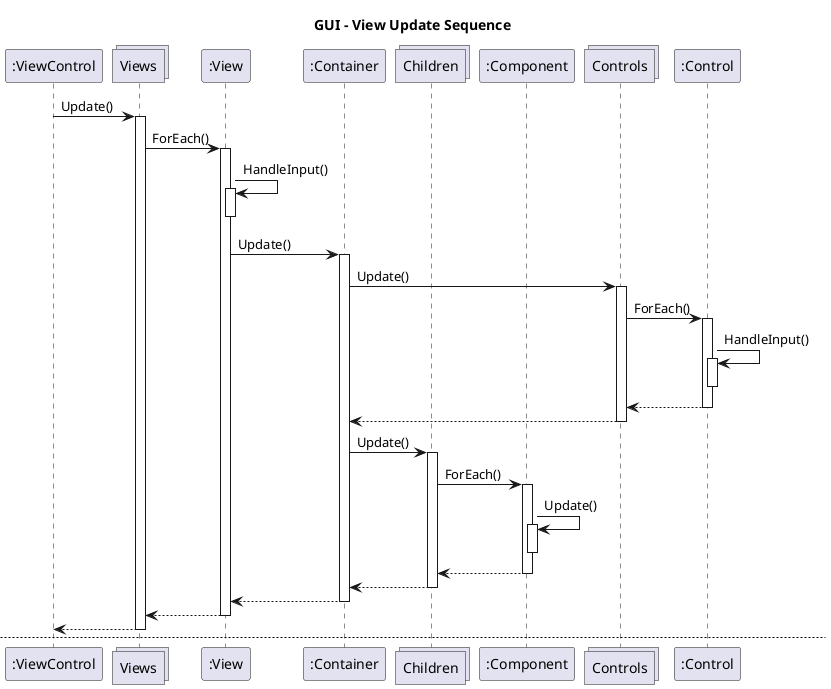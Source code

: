 @startuml ViewSequence
''''''''
'Page 1'
''''''''
title GUI - View Update Sequence

participant ":ViewControl" as ViewControl

collections "Views" as Views
participant ":View" as View

participant ":Container" as Container

collections "Children" as Components
participant ":Component" as Component

collections "Controls" as Controls
participant ":Control" as Control

ViewControl -> Views : Update()
activate Views

    Views -> View : ForEach()
    activate View

        View -> View : HandleInput()
        activate View
        deactivate View

        View -> Container : Update()
        activate Container

            Container -> Controls : Update()
            activate Controls

                Controls -> Control : ForEach()
                activate Control

                    Control -> Control : HandleInput()
                    activate Control
                    deactivate Control

                Controls <-- Control
                deactivate Control

            Container <-- Controls
            deactivate Controls

            Container -> Components : Update()
            activate Components

                Components -> Component : ForEach()
                activate Component

                    Component -> Component : Update()
                    activate Component
                    deactivate Component

                Components <-- Component
                deactivate Component

            Container <-- Components
            deactivate Components

        View <-- Container
        deactivate Container

    Views <-- View
    deactivate View

ViewControl <-- Views
deactivate Views

''''''''
'Page 2'
''''''''
newpage GUI - View Draw Sequence

ViewControl -> Views : Draw()
activate Views

    Views -> View : ForEach()
    activate View

        View -> Container : Draw()
        activate Container

            Container -> Components : Draw()
            activate Components

                Components -> Component : ForEach()
                activate Component

                    Component -> Component : Draw()
                    activate Component
                    deactivate Component

                Components <-- Component
                deactivate Component

            Container <-- Components
            deactivate Components

        View <-- Container
        deactivate Container

    Views <-- View
    deactivate View

ViewControl <-- Views
deactivate Views

@enduml